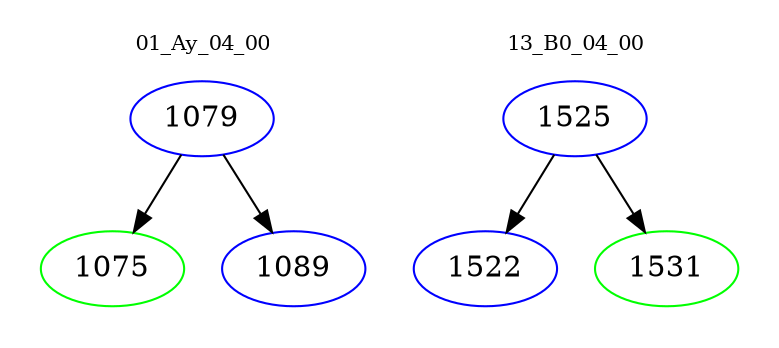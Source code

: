 digraph{
subgraph cluster_0 {
color = white
label = "01_Ay_04_00";
fontsize=10;
T0_1079 [label="1079", color="blue"]
T0_1079 -> T0_1075 [color="black"]
T0_1075 [label="1075", color="green"]
T0_1079 -> T0_1089 [color="black"]
T0_1089 [label="1089", color="blue"]
}
subgraph cluster_1 {
color = white
label = "13_B0_04_00";
fontsize=10;
T1_1525 [label="1525", color="blue"]
T1_1525 -> T1_1522 [color="black"]
T1_1522 [label="1522", color="blue"]
T1_1525 -> T1_1531 [color="black"]
T1_1531 [label="1531", color="green"]
}
}
